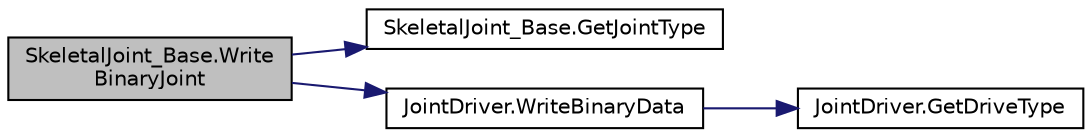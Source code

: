 digraph "SkeletalJoint_Base.WriteBinaryJoint"
{
  edge [fontname="Helvetica",fontsize="10",labelfontname="Helvetica",labelfontsize="10"];
  node [fontname="Helvetica",fontsize="10",shape=record];
  rankdir="LR";
  Node30 [label="SkeletalJoint_Base.Write\lBinaryJoint",height=0.2,width=0.4,color="black", fillcolor="grey75", style="filled", fontcolor="black"];
  Node30 -> Node31 [color="midnightblue",fontsize="10",style="solid"];
  Node31 [label="SkeletalJoint_Base.GetJointType",height=0.2,width=0.4,color="black", fillcolor="white", style="filled",URL="$class_skeletal_joint___base.html#aee155cbd483cb512bf3fc0f9a8885335",tooltip="The type of this joint. "];
  Node30 -> Node32 [color="midnightblue",fontsize="10",style="solid"];
  Node32 [label="JointDriver.WriteBinaryData",height=0.2,width=0.4,color="black", fillcolor="white", style="filled",URL="$class_joint_driver.html#a36d6deba7dec0475dc06ab5d87c3e7e2",tooltip="Writes the binary representation of this driver to the stream. "];
  Node32 -> Node33 [color="midnightblue",fontsize="10",style="solid"];
  Node33 [label="JointDriver.GetDriveType",height=0.2,width=0.4,color="black", fillcolor="white", style="filled",URL="$class_joint_driver.html#ab63c7e975d5b4317b7c47ffb34596b78",tooltip="Gets the type of this joint driver. "];
}

